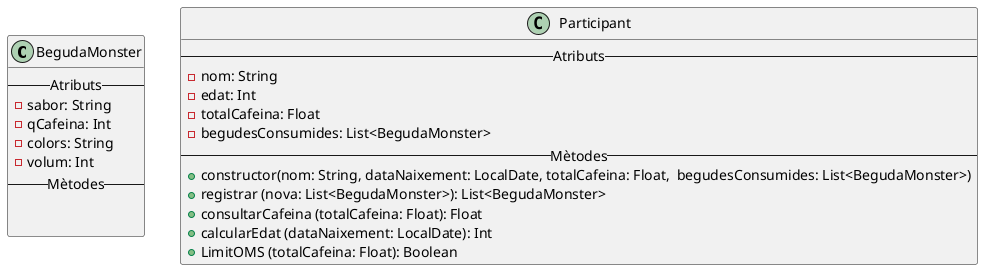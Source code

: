 @startuml
'https://plantuml.com/class-diagram

class BegudaMonster {
    -- Atributs --
    - sabor: String
    - qCafeina: Int
    - colors: String
    - volum: Int
    -- Mètodes --


}

class Participant {
    -- Atributs --
    - nom: String
    - edat: Int
    - totalCafeina: Float
    - begudesConsumides: List<BegudaMonster>
    -- Mètodes --
    + constructor(nom: String, dataNaixement: LocalDate, totalCafeina: Float,  begudesConsumides: List<BegudaMonster>)
    + registrar (nova: List<BegudaMonster>): List<BegudaMonster>
    + consultarCafeina (totalCafeina: Float): Float
    + calcularEdat (dataNaixement: LocalDate): Int
    + LimitOMS (totalCafeina: Float): Boolean
}


@enduml